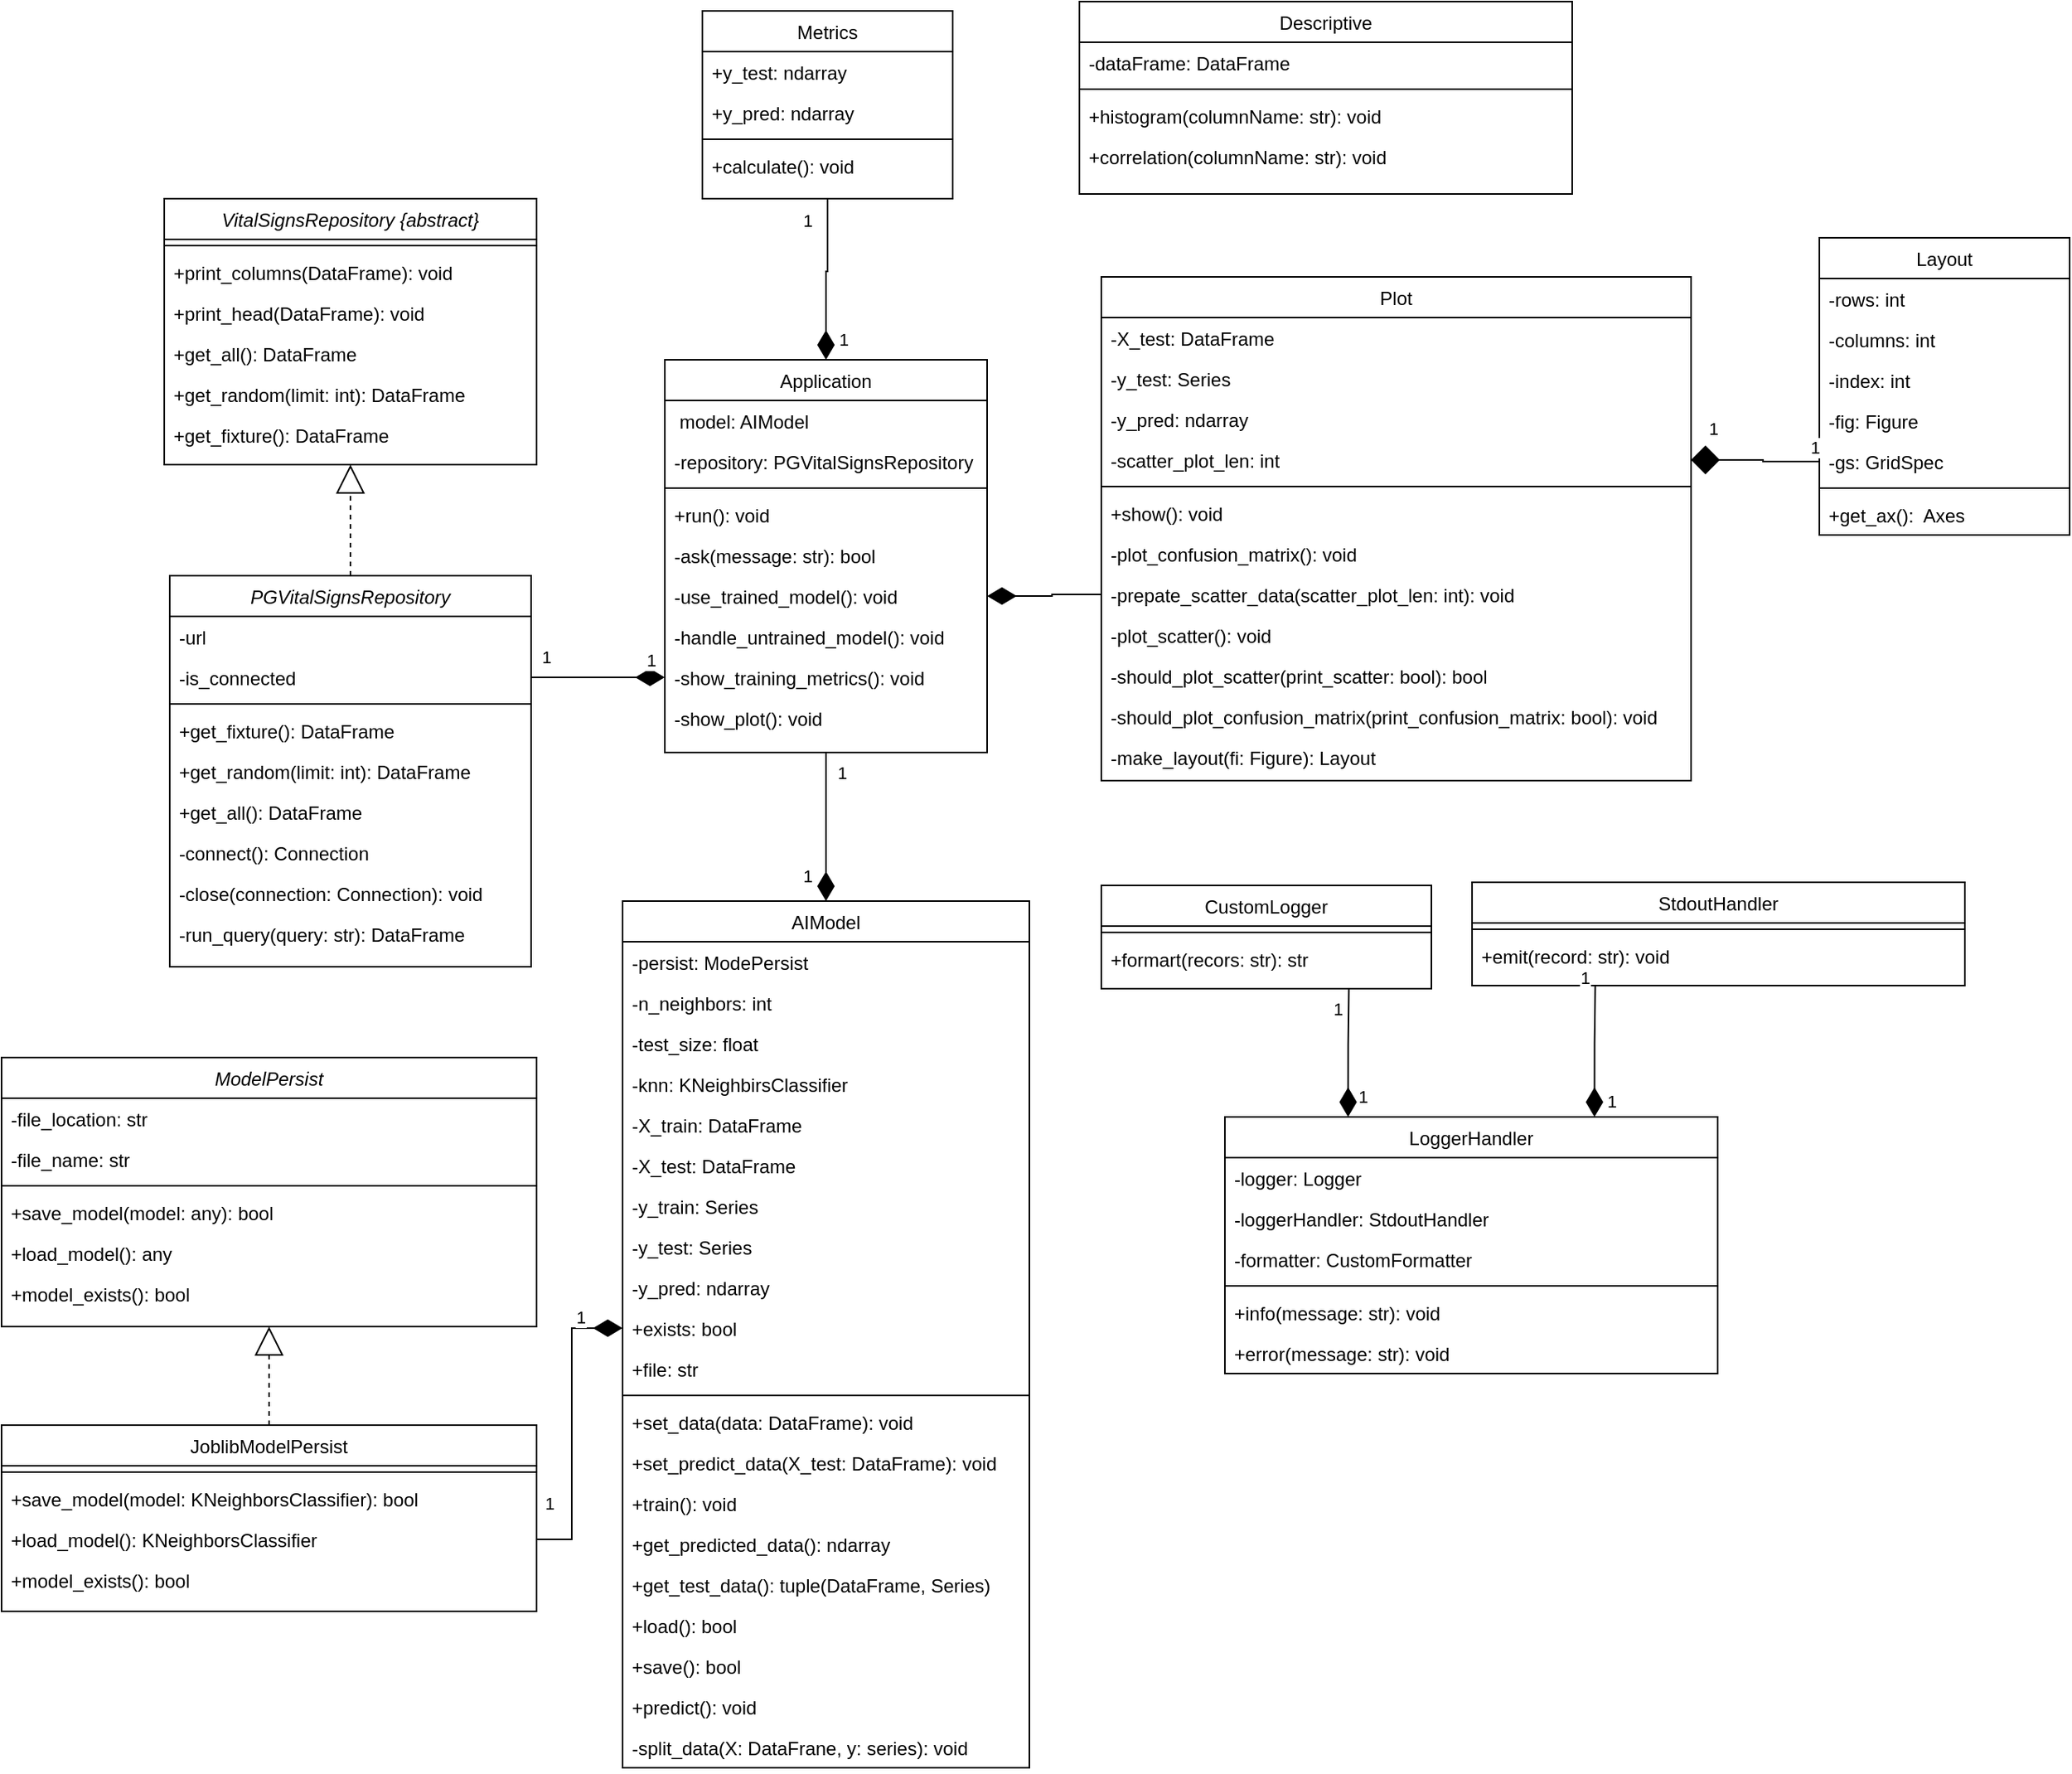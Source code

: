 <mxfile version="21.6.1" type="device">
  <diagram id="C5RBs43oDa-KdzZeNtuy" name="Page-1">
    <mxGraphModel dx="4502" dy="1189" grid="0" gridSize="10" guides="1" tooltips="1" connect="1" arrows="1" fold="1" page="0" pageScale="1" pageWidth="827" pageHeight="1169" math="0" shadow="0">
      <root>
        <mxCell id="WIyWlLk6GJQsqaUBKTNV-0" />
        <mxCell id="WIyWlLk6GJQsqaUBKTNV-1" parent="WIyWlLk6GJQsqaUBKTNV-0" />
        <mxCell id="zkfFHV4jXpPFQw0GAbJ--0" value="Descriptive" style="swimlane;fontStyle=0;align=center;verticalAlign=top;childLayout=stackLayout;horizontal=1;startSize=26;horizontalStack=0;resizeParent=1;resizeLast=0;collapsible=1;marginBottom=0;rounded=0;shadow=0;strokeWidth=1;" parent="WIyWlLk6GJQsqaUBKTNV-1" vertex="1">
          <mxGeometry x="-569" y="335" width="315" height="123" as="geometry">
            <mxRectangle x="230" y="140" width="160" height="26" as="alternateBounds" />
          </mxGeometry>
        </mxCell>
        <mxCell id="zkfFHV4jXpPFQw0GAbJ--1" value="-dataFrame: DataFrame" style="text;align=left;verticalAlign=top;spacingLeft=4;spacingRight=4;overflow=hidden;rotatable=0;points=[[0,0.5],[1,0.5]];portConstraint=eastwest;" parent="zkfFHV4jXpPFQw0GAbJ--0" vertex="1">
          <mxGeometry y="26" width="315" height="26" as="geometry" />
        </mxCell>
        <mxCell id="zkfFHV4jXpPFQw0GAbJ--4" value="" style="line;html=1;strokeWidth=1;align=left;verticalAlign=middle;spacingTop=-1;spacingLeft=3;spacingRight=3;rotatable=0;labelPosition=right;points=[];portConstraint=eastwest;" parent="zkfFHV4jXpPFQw0GAbJ--0" vertex="1">
          <mxGeometry y="52" width="315" height="8" as="geometry" />
        </mxCell>
        <mxCell id="zkfFHV4jXpPFQw0GAbJ--5" value="+histogram(columnName: str): void" style="text;align=left;verticalAlign=top;spacingLeft=4;spacingRight=4;overflow=hidden;rotatable=0;points=[[0,0.5],[1,0.5]];portConstraint=eastwest;" parent="zkfFHV4jXpPFQw0GAbJ--0" vertex="1">
          <mxGeometry y="60" width="315" height="26" as="geometry" />
        </mxCell>
        <mxCell id="kjC_jjAUiA1sfUQPgZPP-0" value="+correlation(columnName: str): void" style="text;align=left;verticalAlign=top;spacingLeft=4;spacingRight=4;overflow=hidden;rotatable=0;points=[[0,0.5],[1,0.5]];portConstraint=eastwest;" parent="zkfFHV4jXpPFQw0GAbJ--0" vertex="1">
          <mxGeometry y="86" width="315" height="26" as="geometry" />
        </mxCell>
        <mxCell id="zkfFHV4jXpPFQw0GAbJ--6" value="AIModel" style="swimlane;fontStyle=0;align=center;verticalAlign=top;childLayout=stackLayout;horizontal=1;startSize=26;horizontalStack=0;resizeParent=1;resizeLast=0;collapsible=1;marginBottom=0;rounded=0;shadow=0;strokeWidth=1;" parent="WIyWlLk6GJQsqaUBKTNV-1" vertex="1">
          <mxGeometry x="-861" y="910" width="260" height="554" as="geometry">
            <mxRectangle x="130" y="380" width="160" height="26" as="alternateBounds" />
          </mxGeometry>
        </mxCell>
        <mxCell id="332-bMX3ZeZGIIfF-pfE-11" value="-persist: ModePersist" style="text;align=left;verticalAlign=top;spacingLeft=4;spacingRight=4;overflow=hidden;rotatable=0;points=[[0,0.5],[1,0.5]];portConstraint=eastwest;rounded=0;shadow=0;html=0;" parent="zkfFHV4jXpPFQw0GAbJ--6" vertex="1">
          <mxGeometry y="26" width="260" height="26" as="geometry" />
        </mxCell>
        <mxCell id="xhtKSmDEYLFaD2BkhfNq-0" value="-n_neighbors: int" style="text;align=left;verticalAlign=top;spacingLeft=4;spacingRight=4;overflow=hidden;rotatable=0;points=[[0,0.5],[1,0.5]];portConstraint=eastwest;rounded=0;shadow=0;html=0;" vertex="1" parent="zkfFHV4jXpPFQw0GAbJ--6">
          <mxGeometry y="52" width="260" height="26" as="geometry" />
        </mxCell>
        <mxCell id="332-bMX3ZeZGIIfF-pfE-10" value="-test_size: float" style="text;align=left;verticalAlign=top;spacingLeft=4;spacingRight=4;overflow=hidden;rotatable=0;points=[[0,0.5],[1,0.5]];portConstraint=eastwest;rounded=0;shadow=0;html=0;" parent="zkfFHV4jXpPFQw0GAbJ--6" vertex="1">
          <mxGeometry y="78" width="260" height="26" as="geometry" />
        </mxCell>
        <mxCell id="zkfFHV4jXpPFQw0GAbJ--7" value="-knn: KNeighbirsClassifier" style="text;align=left;verticalAlign=top;spacingLeft=4;spacingRight=4;overflow=hidden;rotatable=0;points=[[0,0.5],[1,0.5]];portConstraint=eastwest;" parent="zkfFHV4jXpPFQw0GAbJ--6" vertex="1">
          <mxGeometry y="104" width="260" height="26" as="geometry" />
        </mxCell>
        <mxCell id="zkfFHV4jXpPFQw0GAbJ--8" value="-X_train: DataFrame" style="text;align=left;verticalAlign=top;spacingLeft=4;spacingRight=4;overflow=hidden;rotatable=0;points=[[0,0.5],[1,0.5]];portConstraint=eastwest;rounded=0;shadow=0;html=0;" parent="zkfFHV4jXpPFQw0GAbJ--6" vertex="1">
          <mxGeometry y="130" width="260" height="26" as="geometry" />
        </mxCell>
        <mxCell id="kjC_jjAUiA1sfUQPgZPP-6" value="-X_test: DataFrame" style="text;align=left;verticalAlign=top;spacingLeft=4;spacingRight=4;overflow=hidden;rotatable=0;points=[[0,0.5],[1,0.5]];portConstraint=eastwest;rounded=0;shadow=0;html=0;" parent="zkfFHV4jXpPFQw0GAbJ--6" vertex="1">
          <mxGeometry y="156" width="260" height="26" as="geometry" />
        </mxCell>
        <mxCell id="kjC_jjAUiA1sfUQPgZPP-5" value="-y_train: Series" style="text;align=left;verticalAlign=top;spacingLeft=4;spacingRight=4;overflow=hidden;rotatable=0;points=[[0,0.5],[1,0.5]];portConstraint=eastwest;rounded=0;shadow=0;html=0;" parent="zkfFHV4jXpPFQw0GAbJ--6" vertex="1">
          <mxGeometry y="182" width="260" height="26" as="geometry" />
        </mxCell>
        <mxCell id="kjC_jjAUiA1sfUQPgZPP-8" value="-y_test: Series" style="text;align=left;verticalAlign=top;spacingLeft=4;spacingRight=4;overflow=hidden;rotatable=0;points=[[0,0.5],[1,0.5]];portConstraint=eastwest;rounded=0;shadow=0;html=0;" parent="zkfFHV4jXpPFQw0GAbJ--6" vertex="1">
          <mxGeometry y="208" width="260" height="26" as="geometry" />
        </mxCell>
        <mxCell id="kjC_jjAUiA1sfUQPgZPP-4" value="-y_pred: ndarray" style="text;align=left;verticalAlign=top;spacingLeft=4;spacingRight=4;overflow=hidden;rotatable=0;points=[[0,0.5],[1,0.5]];portConstraint=eastwest;rounded=0;shadow=0;html=0;" parent="zkfFHV4jXpPFQw0GAbJ--6" vertex="1">
          <mxGeometry y="234" width="260" height="26" as="geometry" />
        </mxCell>
        <mxCell id="kjC_jjAUiA1sfUQPgZPP-7" value="+exists: bool" style="text;align=left;verticalAlign=top;spacingLeft=4;spacingRight=4;overflow=hidden;rotatable=0;points=[[0,0.5],[1,0.5]];portConstraint=eastwest;rounded=0;shadow=0;html=0;" parent="zkfFHV4jXpPFQw0GAbJ--6" vertex="1">
          <mxGeometry y="260" width="260" height="26" as="geometry" />
        </mxCell>
        <mxCell id="kjC_jjAUiA1sfUQPgZPP-3" value="+file: str" style="text;align=left;verticalAlign=top;spacingLeft=4;spacingRight=4;overflow=hidden;rotatable=0;points=[[0,0.5],[1,0.5]];portConstraint=eastwest;rounded=0;shadow=0;html=0;" parent="zkfFHV4jXpPFQw0GAbJ--6" vertex="1">
          <mxGeometry y="286" width="260" height="26" as="geometry" />
        </mxCell>
        <mxCell id="zkfFHV4jXpPFQw0GAbJ--9" value="" style="line;html=1;strokeWidth=1;align=left;verticalAlign=middle;spacingTop=-1;spacingLeft=3;spacingRight=3;rotatable=0;labelPosition=right;points=[];portConstraint=eastwest;" parent="zkfFHV4jXpPFQw0GAbJ--6" vertex="1">
          <mxGeometry y="312" width="260" height="8" as="geometry" />
        </mxCell>
        <mxCell id="kjC_jjAUiA1sfUQPgZPP-15" value="+set_data(data: DataFrame): void" style="text;align=left;verticalAlign=top;spacingLeft=4;spacingRight=4;overflow=hidden;rotatable=0;points=[[0,0.5],[1,0.5]];portConstraint=eastwest;" parent="zkfFHV4jXpPFQw0GAbJ--6" vertex="1">
          <mxGeometry y="320" width="260" height="26" as="geometry" />
        </mxCell>
        <mxCell id="xhtKSmDEYLFaD2BkhfNq-2" value="+set_predict_data(X_test: DataFrame): void" style="text;align=left;verticalAlign=top;spacingLeft=4;spacingRight=4;overflow=hidden;rotatable=0;points=[[0,0.5],[1,0.5]];portConstraint=eastwest;" vertex="1" parent="zkfFHV4jXpPFQw0GAbJ--6">
          <mxGeometry y="346" width="260" height="26" as="geometry" />
        </mxCell>
        <mxCell id="xhtKSmDEYLFaD2BkhfNq-3" value="+train(): void" style="text;align=left;verticalAlign=top;spacingLeft=4;spacingRight=4;overflow=hidden;rotatable=0;points=[[0,0.5],[1,0.5]];portConstraint=eastwest;" vertex="1" parent="zkfFHV4jXpPFQw0GAbJ--6">
          <mxGeometry y="372" width="260" height="26" as="geometry" />
        </mxCell>
        <mxCell id="xhtKSmDEYLFaD2BkhfNq-10" value="+get_predicted_data(): ndarray" style="text;align=left;verticalAlign=top;spacingLeft=4;spacingRight=4;overflow=hidden;rotatable=0;points=[[0,0.5],[1,0.5]];portConstraint=eastwest;" vertex="1" parent="zkfFHV4jXpPFQw0GAbJ--6">
          <mxGeometry y="398" width="260" height="26" as="geometry" />
        </mxCell>
        <mxCell id="xhtKSmDEYLFaD2BkhfNq-8" value="+get_test_data(): tuple(DataFrame, Series)" style="text;align=left;verticalAlign=top;spacingLeft=4;spacingRight=4;overflow=hidden;rotatable=0;points=[[0,0.5],[1,0.5]];portConstraint=eastwest;" vertex="1" parent="zkfFHV4jXpPFQw0GAbJ--6">
          <mxGeometry y="424" width="260" height="26" as="geometry" />
        </mxCell>
        <mxCell id="xhtKSmDEYLFaD2BkhfNq-9" value="+load(): bool" style="text;align=left;verticalAlign=top;spacingLeft=4;spacingRight=4;overflow=hidden;rotatable=0;points=[[0,0.5],[1,0.5]];portConstraint=eastwest;" vertex="1" parent="zkfFHV4jXpPFQw0GAbJ--6">
          <mxGeometry y="450" width="260" height="26" as="geometry" />
        </mxCell>
        <mxCell id="xhtKSmDEYLFaD2BkhfNq-7" value="+save(): bool" style="text;align=left;verticalAlign=top;spacingLeft=4;spacingRight=4;overflow=hidden;rotatable=0;points=[[0,0.5],[1,0.5]];portConstraint=eastwest;" vertex="1" parent="zkfFHV4jXpPFQw0GAbJ--6">
          <mxGeometry y="476" width="260" height="26" as="geometry" />
        </mxCell>
        <mxCell id="xhtKSmDEYLFaD2BkhfNq-6" value="+predict(): void" style="text;align=left;verticalAlign=top;spacingLeft=4;spacingRight=4;overflow=hidden;rotatable=0;points=[[0,0.5],[1,0.5]];portConstraint=eastwest;" vertex="1" parent="zkfFHV4jXpPFQw0GAbJ--6">
          <mxGeometry y="502" width="260" height="26" as="geometry" />
        </mxCell>
        <mxCell id="kjC_jjAUiA1sfUQPgZPP-14" value="-split_data(X: DataFrane, y: series): void" style="text;align=left;verticalAlign=top;spacingLeft=4;spacingRight=4;overflow=hidden;rotatable=0;points=[[0,0.5],[1,0.5]];portConstraint=eastwest;" parent="zkfFHV4jXpPFQw0GAbJ--6" vertex="1">
          <mxGeometry y="528" width="260" height="26" as="geometry" />
        </mxCell>
        <mxCell id="zkfFHV4jXpPFQw0GAbJ--13" value="Plot" style="swimlane;fontStyle=0;align=center;verticalAlign=top;childLayout=stackLayout;horizontal=1;startSize=26;horizontalStack=0;resizeParent=1;resizeLast=0;collapsible=1;marginBottom=0;rounded=0;shadow=0;strokeWidth=1;" parent="WIyWlLk6GJQsqaUBKTNV-1" vertex="1">
          <mxGeometry x="-555" y="511" width="377" height="322" as="geometry">
            <mxRectangle x="340" y="380" width="170" height="26" as="alternateBounds" />
          </mxGeometry>
        </mxCell>
        <mxCell id="kjC_jjAUiA1sfUQPgZPP-23" value="-X_test: DataFrame" style="text;align=left;verticalAlign=top;spacingLeft=4;spacingRight=4;overflow=hidden;rotatable=0;points=[[0,0.5],[1,0.5]];portConstraint=eastwest;" parent="zkfFHV4jXpPFQw0GAbJ--13" vertex="1">
          <mxGeometry y="26" width="377" height="26" as="geometry" />
        </mxCell>
        <mxCell id="kjC_jjAUiA1sfUQPgZPP-25" value="-y_test: Series" style="text;align=left;verticalAlign=top;spacingLeft=4;spacingRight=4;overflow=hidden;rotatable=0;points=[[0,0.5],[1,0.5]];portConstraint=eastwest;" parent="zkfFHV4jXpPFQw0GAbJ--13" vertex="1">
          <mxGeometry y="52" width="377" height="26" as="geometry" />
        </mxCell>
        <mxCell id="kjC_jjAUiA1sfUQPgZPP-22" value="-y_pred: ndarray" style="text;align=left;verticalAlign=top;spacingLeft=4;spacingRight=4;overflow=hidden;rotatable=0;points=[[0,0.5],[1,0.5]];portConstraint=eastwest;" parent="zkfFHV4jXpPFQw0GAbJ--13" vertex="1">
          <mxGeometry y="78" width="377" height="26" as="geometry" />
        </mxCell>
        <mxCell id="kjC_jjAUiA1sfUQPgZPP-24" value="-scatter_plot_len: int" style="text;align=left;verticalAlign=top;spacingLeft=4;spacingRight=4;overflow=hidden;rotatable=0;points=[[0,0.5],[1,0.5]];portConstraint=eastwest;" parent="zkfFHV4jXpPFQw0GAbJ--13" vertex="1">
          <mxGeometry y="104" width="377" height="26" as="geometry" />
        </mxCell>
        <mxCell id="zkfFHV4jXpPFQw0GAbJ--15" value="" style="line;html=1;strokeWidth=1;align=left;verticalAlign=middle;spacingTop=-1;spacingLeft=3;spacingRight=3;rotatable=0;labelPosition=right;points=[];portConstraint=eastwest;" parent="zkfFHV4jXpPFQw0GAbJ--13" vertex="1">
          <mxGeometry y="130" width="377" height="8" as="geometry" />
        </mxCell>
        <mxCell id="kjC_jjAUiA1sfUQPgZPP-33" value="+show(): void" style="text;align=left;verticalAlign=top;spacingLeft=4;spacingRight=4;overflow=hidden;rotatable=0;points=[[0,0.5],[1,0.5]];portConstraint=eastwest;" parent="zkfFHV4jXpPFQw0GAbJ--13" vertex="1">
          <mxGeometry y="138" width="377" height="26" as="geometry" />
        </mxCell>
        <mxCell id="kjC_jjAUiA1sfUQPgZPP-30" value="-plot_confusion_matrix(): void" style="text;align=left;verticalAlign=top;spacingLeft=4;spacingRight=4;overflow=hidden;rotatable=0;points=[[0,0.5],[1,0.5]];portConstraint=eastwest;" parent="zkfFHV4jXpPFQw0GAbJ--13" vertex="1">
          <mxGeometry y="164" width="377" height="26" as="geometry" />
        </mxCell>
        <mxCell id="kjC_jjAUiA1sfUQPgZPP-29" value="-prepate_scatter_data(scatter_plot_len: int): void" style="text;align=left;verticalAlign=top;spacingLeft=4;spacingRight=4;overflow=hidden;rotatable=0;points=[[0,0.5],[1,0.5]];portConstraint=eastwest;" parent="zkfFHV4jXpPFQw0GAbJ--13" vertex="1">
          <mxGeometry y="190" width="377" height="26" as="geometry" />
        </mxCell>
        <mxCell id="kjC_jjAUiA1sfUQPgZPP-20" value="-plot_scatter(): void" style="text;align=left;verticalAlign=top;spacingLeft=4;spacingRight=4;overflow=hidden;rotatable=0;points=[[0,0.5],[1,0.5]];portConstraint=eastwest;" parent="zkfFHV4jXpPFQw0GAbJ--13" vertex="1">
          <mxGeometry y="216" width="377" height="26" as="geometry" />
        </mxCell>
        <mxCell id="kjC_jjAUiA1sfUQPgZPP-28" value="-should_plot_scatter(print_scatter: bool): bool" style="text;align=left;verticalAlign=top;spacingLeft=4;spacingRight=4;overflow=hidden;rotatable=0;points=[[0,0.5],[1,0.5]];portConstraint=eastwest;" parent="zkfFHV4jXpPFQw0GAbJ--13" vertex="1">
          <mxGeometry y="242" width="377" height="26" as="geometry" />
        </mxCell>
        <mxCell id="kjC_jjAUiA1sfUQPgZPP-31" value="-should_plot_confusion_matrix(print_confusion_matrix: bool): void" style="text;align=left;verticalAlign=top;spacingLeft=4;spacingRight=4;overflow=hidden;rotatable=0;points=[[0,0.5],[1,0.5]];portConstraint=eastwest;" parent="zkfFHV4jXpPFQw0GAbJ--13" vertex="1">
          <mxGeometry y="268" width="377" height="26" as="geometry" />
        </mxCell>
        <mxCell id="kjC_jjAUiA1sfUQPgZPP-32" value="-make_layout(fi: Figure): Layout" style="text;align=left;verticalAlign=top;spacingLeft=4;spacingRight=4;overflow=hidden;rotatable=0;points=[[0,0.5],[1,0.5]];portConstraint=eastwest;" parent="zkfFHV4jXpPFQw0GAbJ--13" vertex="1">
          <mxGeometry y="294" width="377" height="26" as="geometry" />
        </mxCell>
        <mxCell id="zkfFHV4jXpPFQw0GAbJ--17" value="ModelPersist" style="swimlane;fontStyle=2;align=center;verticalAlign=top;childLayout=stackLayout;horizontal=1;startSize=26;horizontalStack=0;resizeParent=1;resizeLast=0;collapsible=1;marginBottom=0;rounded=0;shadow=0;strokeWidth=1;" parent="WIyWlLk6GJQsqaUBKTNV-1" vertex="1">
          <mxGeometry x="-1258" y="1010" width="342" height="172" as="geometry">
            <mxRectangle x="480" y="100" width="160" height="26" as="alternateBounds" />
          </mxGeometry>
        </mxCell>
        <mxCell id="zkfFHV4jXpPFQw0GAbJ--18" value="-file_location: str" style="text;align=left;verticalAlign=top;spacingLeft=4;spacingRight=4;overflow=hidden;rotatable=0;points=[[0,0.5],[1,0.5]];portConstraint=eastwest;" parent="zkfFHV4jXpPFQw0GAbJ--17" vertex="1">
          <mxGeometry y="26" width="342" height="26" as="geometry" />
        </mxCell>
        <mxCell id="xhtKSmDEYLFaD2BkhfNq-12" value="-file_name: str" style="text;align=left;verticalAlign=top;spacingLeft=4;spacingRight=4;overflow=hidden;rotatable=0;points=[[0,0.5],[1,0.5]];portConstraint=eastwest;" vertex="1" parent="zkfFHV4jXpPFQw0GAbJ--17">
          <mxGeometry y="52" width="342" height="26" as="geometry" />
        </mxCell>
        <mxCell id="zkfFHV4jXpPFQw0GAbJ--23" value="" style="line;html=1;strokeWidth=1;align=left;verticalAlign=middle;spacingTop=-1;spacingLeft=3;spacingRight=3;rotatable=0;labelPosition=right;points=[];portConstraint=eastwest;" parent="zkfFHV4jXpPFQw0GAbJ--17" vertex="1">
          <mxGeometry y="78" width="342" height="8" as="geometry" />
        </mxCell>
        <mxCell id="zkfFHV4jXpPFQw0GAbJ--24" value="+save_model(model: any): bool" style="text;align=left;verticalAlign=top;spacingLeft=4;spacingRight=4;overflow=hidden;rotatable=0;points=[[0,0.5],[1,0.5]];portConstraint=eastwest;" parent="zkfFHV4jXpPFQw0GAbJ--17" vertex="1">
          <mxGeometry y="86" width="342" height="26" as="geometry" />
        </mxCell>
        <mxCell id="zkfFHV4jXpPFQw0GAbJ--25" value="+load_model(): any" style="text;align=left;verticalAlign=top;spacingLeft=4;spacingRight=4;overflow=hidden;rotatable=0;points=[[0,0.5],[1,0.5]];portConstraint=eastwest;" parent="zkfFHV4jXpPFQw0GAbJ--17" vertex="1">
          <mxGeometry y="112" width="342" height="26" as="geometry" />
        </mxCell>
        <mxCell id="kjC_jjAUiA1sfUQPgZPP-1" value="+model_exists(): bool" style="text;align=left;verticalAlign=top;spacingLeft=4;spacingRight=4;overflow=hidden;rotatable=0;points=[[0,0.5],[1,0.5]];portConstraint=eastwest;" parent="zkfFHV4jXpPFQw0GAbJ--17" vertex="1">
          <mxGeometry y="138" width="342" height="26" as="geometry" />
        </mxCell>
        <mxCell id="kjC_jjAUiA1sfUQPgZPP-21" value="Layout" style="swimlane;fontStyle=0;align=center;verticalAlign=top;childLayout=stackLayout;horizontal=1;startSize=26;horizontalStack=0;resizeParent=1;resizeLast=0;collapsible=1;marginBottom=0;rounded=0;shadow=0;strokeWidth=1;" parent="WIyWlLk6GJQsqaUBKTNV-1" vertex="1">
          <mxGeometry x="-96" y="486" width="160" height="190" as="geometry">
            <mxRectangle x="340" y="380" width="170" height="26" as="alternateBounds" />
          </mxGeometry>
        </mxCell>
        <mxCell id="zkfFHV4jXpPFQw0GAbJ--14" value="-rows: int" style="text;align=left;verticalAlign=top;spacingLeft=4;spacingRight=4;overflow=hidden;rotatable=0;points=[[0,0.5],[1,0.5]];portConstraint=eastwest;" parent="kjC_jjAUiA1sfUQPgZPP-21" vertex="1">
          <mxGeometry y="26" width="160" height="26" as="geometry" />
        </mxCell>
        <mxCell id="kjC_jjAUiA1sfUQPgZPP-19" value="-columns: int" style="text;align=left;verticalAlign=top;spacingLeft=4;spacingRight=4;overflow=hidden;rotatable=0;points=[[0,0.5],[1,0.5]];portConstraint=eastwest;" parent="kjC_jjAUiA1sfUQPgZPP-21" vertex="1">
          <mxGeometry y="52" width="160" height="26" as="geometry" />
        </mxCell>
        <mxCell id="kjC_jjAUiA1sfUQPgZPP-18" value="-index: int" style="text;align=left;verticalAlign=top;spacingLeft=4;spacingRight=4;overflow=hidden;rotatable=0;points=[[0,0.5],[1,0.5]];portConstraint=eastwest;" parent="kjC_jjAUiA1sfUQPgZPP-21" vertex="1">
          <mxGeometry y="78" width="160" height="26" as="geometry" />
        </mxCell>
        <mxCell id="xhtKSmDEYLFaD2BkhfNq-11" value="-fig: Figure" style="text;align=left;verticalAlign=top;spacingLeft=4;spacingRight=4;overflow=hidden;rotatable=0;points=[[0,0.5],[1,0.5]];portConstraint=eastwest;" vertex="1" parent="kjC_jjAUiA1sfUQPgZPP-21">
          <mxGeometry y="104" width="160" height="26" as="geometry" />
        </mxCell>
        <mxCell id="kjC_jjAUiA1sfUQPgZPP-17" value="-gs: GridSpec" style="text;align=left;verticalAlign=top;spacingLeft=4;spacingRight=4;overflow=hidden;rotatable=0;points=[[0,0.5],[1,0.5]];portConstraint=eastwest;" parent="kjC_jjAUiA1sfUQPgZPP-21" vertex="1">
          <mxGeometry y="130" width="160" height="26" as="geometry" />
        </mxCell>
        <mxCell id="kjC_jjAUiA1sfUQPgZPP-26" value="" style="line;html=1;strokeWidth=1;align=left;verticalAlign=middle;spacingTop=-1;spacingLeft=3;spacingRight=3;rotatable=0;labelPosition=right;points=[];portConstraint=eastwest;" parent="kjC_jjAUiA1sfUQPgZPP-21" vertex="1">
          <mxGeometry y="156" width="160" height="8" as="geometry" />
        </mxCell>
        <mxCell id="kjC_jjAUiA1sfUQPgZPP-27" value="+get_ax():  Axes" style="text;align=left;verticalAlign=top;spacingLeft=4;spacingRight=4;overflow=hidden;rotatable=0;points=[[0,0.5],[1,0.5]];portConstraint=eastwest;" parent="kjC_jjAUiA1sfUQPgZPP-21" vertex="1">
          <mxGeometry y="164" width="160" height="26" as="geometry" />
        </mxCell>
        <mxCell id="332-bMX3ZeZGIIfF-pfE-23" style="edgeStyle=orthogonalEdgeStyle;rounded=0;orthogonalLoop=1;jettySize=auto;html=1;entryX=0.5;entryY=1;entryDx=0;entryDy=0;dashed=1;endArrow=block;endFill=0;strokeWidth=1;endSize=16;" parent="WIyWlLk6GJQsqaUBKTNV-1" source="kjC_jjAUiA1sfUQPgZPP-37" target="332-bMX3ZeZGIIfF-pfE-12" edge="1">
          <mxGeometry relative="1" as="geometry" />
        </mxCell>
        <mxCell id="kjC_jjAUiA1sfUQPgZPP-37" value="PGVitalSignsRepository" style="swimlane;fontStyle=2;align=center;verticalAlign=top;childLayout=stackLayout;horizontal=1;startSize=26;horizontalStack=0;resizeParent=1;resizeLast=0;collapsible=1;marginBottom=0;rounded=0;shadow=0;strokeWidth=1;" parent="WIyWlLk6GJQsqaUBKTNV-1" vertex="1">
          <mxGeometry x="-1150.5" y="702" width="231" height="250" as="geometry">
            <mxRectangle x="-340.5" y="418" width="170" height="26" as="alternateBounds" />
          </mxGeometry>
        </mxCell>
        <mxCell id="kjC_jjAUiA1sfUQPgZPP-38" value="-url" style="text;align=left;verticalAlign=top;spacingLeft=4;spacingRight=4;overflow=hidden;rotatable=0;points=[[0,0.5],[1,0.5]];portConstraint=eastwest;" parent="kjC_jjAUiA1sfUQPgZPP-37" vertex="1">
          <mxGeometry y="26" width="231" height="26" as="geometry" />
        </mxCell>
        <mxCell id="kjC_jjAUiA1sfUQPgZPP-39" value="-is_connected" style="text;align=left;verticalAlign=top;spacingLeft=4;spacingRight=4;overflow=hidden;rotatable=0;points=[[0,0.5],[1,0.5]];portConstraint=eastwest;" parent="kjC_jjAUiA1sfUQPgZPP-37" vertex="1">
          <mxGeometry y="52" width="231" height="26" as="geometry" />
        </mxCell>
        <mxCell id="kjC_jjAUiA1sfUQPgZPP-42" value="" style="line;html=1;strokeWidth=1;align=left;verticalAlign=middle;spacingTop=-1;spacingLeft=3;spacingRight=3;rotatable=0;labelPosition=right;points=[];portConstraint=eastwest;" parent="kjC_jjAUiA1sfUQPgZPP-37" vertex="1">
          <mxGeometry y="78" width="231" height="8" as="geometry" />
        </mxCell>
        <mxCell id="kjC_jjAUiA1sfUQPgZPP-48" value="+get_fixture(): DataFrame" style="text;align=left;verticalAlign=top;spacingLeft=4;spacingRight=4;overflow=hidden;rotatable=0;points=[[0,0.5],[1,0.5]];portConstraint=eastwest;" parent="kjC_jjAUiA1sfUQPgZPP-37" vertex="1">
          <mxGeometry y="86" width="231" height="26" as="geometry" />
        </mxCell>
        <mxCell id="kjC_jjAUiA1sfUQPgZPP-47" value="+get_random(limit: int): DataFrame" style="text;align=left;verticalAlign=top;spacingLeft=4;spacingRight=4;overflow=hidden;rotatable=0;points=[[0,0.5],[1,0.5]];portConstraint=eastwest;" parent="kjC_jjAUiA1sfUQPgZPP-37" vertex="1">
          <mxGeometry y="112" width="231" height="26" as="geometry" />
        </mxCell>
        <mxCell id="kjC_jjAUiA1sfUQPgZPP-46" value="+get_all(): DataFrame" style="text;align=left;verticalAlign=top;spacingLeft=4;spacingRight=4;overflow=hidden;rotatable=0;points=[[0,0.5],[1,0.5]];portConstraint=eastwest;" parent="kjC_jjAUiA1sfUQPgZPP-37" vertex="1">
          <mxGeometry y="138" width="231" height="26" as="geometry" />
        </mxCell>
        <mxCell id="kjC_jjAUiA1sfUQPgZPP-43" value="-connect(): Connection" style="text;align=left;verticalAlign=top;spacingLeft=4;spacingRight=4;overflow=hidden;rotatable=0;points=[[0,0.5],[1,0.5]];portConstraint=eastwest;" parent="kjC_jjAUiA1sfUQPgZPP-37" vertex="1">
          <mxGeometry y="164" width="231" height="26" as="geometry" />
        </mxCell>
        <mxCell id="kjC_jjAUiA1sfUQPgZPP-44" value="-close(connection: Connection): void" style="text;align=left;verticalAlign=top;spacingLeft=4;spacingRight=4;overflow=hidden;rotatable=0;points=[[0,0.5],[1,0.5]];portConstraint=eastwest;" parent="kjC_jjAUiA1sfUQPgZPP-37" vertex="1">
          <mxGeometry y="190" width="231" height="26" as="geometry" />
        </mxCell>
        <mxCell id="kjC_jjAUiA1sfUQPgZPP-45" value="-run_query(query: str): DataFrame" style="text;align=left;verticalAlign=top;spacingLeft=4;spacingRight=4;overflow=hidden;rotatable=0;points=[[0,0.5],[1,0.5]];portConstraint=eastwest;" parent="kjC_jjAUiA1sfUQPgZPP-37" vertex="1">
          <mxGeometry y="216" width="231" height="26" as="geometry" />
        </mxCell>
        <mxCell id="kjC_jjAUiA1sfUQPgZPP-69" style="edgeStyle=orthogonalEdgeStyle;rounded=0;orthogonalLoop=1;jettySize=auto;html=1;entryX=0;entryY=0.5;entryDx=0;entryDy=0;endArrow=none;endFill=0;startArrow=diamond;startFill=1;startSize=16;" parent="WIyWlLk6GJQsqaUBKTNV-1" source="kjC_jjAUiA1sfUQPgZPP-24" target="kjC_jjAUiA1sfUQPgZPP-17" edge="1">
          <mxGeometry relative="1" as="geometry" />
        </mxCell>
        <mxCell id="kjC_jjAUiA1sfUQPgZPP-71" value="1" style="edgeLabel;html=1;align=center;verticalAlign=middle;resizable=0;points=[];" parent="kjC_jjAUiA1sfUQPgZPP-69" vertex="1" connectable="0">
          <mxGeometry x="-0.859" y="-1" relative="1" as="geometry">
            <mxPoint x="8" y="-21" as="offset" />
          </mxGeometry>
        </mxCell>
        <mxCell id="kjC_jjAUiA1sfUQPgZPP-72" value="1" style="edgeLabel;html=1;align=center;verticalAlign=middle;resizable=0;points=[];" parent="kjC_jjAUiA1sfUQPgZPP-69" vertex="1" connectable="0">
          <mxGeometry x="0.727" y="-1" relative="1" as="geometry">
            <mxPoint x="8" y="-10" as="offset" />
          </mxGeometry>
        </mxCell>
        <mxCell id="kjC_jjAUiA1sfUQPgZPP-73" value="Metrics" style="swimlane;fontStyle=0;align=center;verticalAlign=top;childLayout=stackLayout;horizontal=1;startSize=26;horizontalStack=0;resizeParent=1;resizeLast=0;collapsible=1;marginBottom=0;rounded=0;shadow=0;strokeWidth=1;" parent="WIyWlLk6GJQsqaUBKTNV-1" vertex="1">
          <mxGeometry x="-810" y="341" width="160" height="120" as="geometry">
            <mxRectangle x="480" y="100" width="160" height="26" as="alternateBounds" />
          </mxGeometry>
        </mxCell>
        <mxCell id="kjC_jjAUiA1sfUQPgZPP-80" value="+y_test: ndarray&#xa;" style="text;align=left;verticalAlign=top;spacingLeft=4;spacingRight=4;overflow=hidden;rotatable=0;points=[[0,0.5],[1,0.5]];portConstraint=eastwest;" parent="kjC_jjAUiA1sfUQPgZPP-73" vertex="1">
          <mxGeometry y="26" width="160" height="26" as="geometry" />
        </mxCell>
        <mxCell id="kjC_jjAUiA1sfUQPgZPP-74" value="+y_pred: ndarray&#xa;" style="text;align=left;verticalAlign=top;spacingLeft=4;spacingRight=4;overflow=hidden;rotatable=0;points=[[0,0.5],[1,0.5]];portConstraint=eastwest;" parent="kjC_jjAUiA1sfUQPgZPP-73" vertex="1">
          <mxGeometry y="52" width="160" height="26" as="geometry" />
        </mxCell>
        <mxCell id="kjC_jjAUiA1sfUQPgZPP-75" value="" style="line;html=1;strokeWidth=1;align=left;verticalAlign=middle;spacingTop=-1;spacingLeft=3;spacingRight=3;rotatable=0;labelPosition=right;points=[];portConstraint=eastwest;" parent="kjC_jjAUiA1sfUQPgZPP-73" vertex="1">
          <mxGeometry y="78" width="160" height="8" as="geometry" />
        </mxCell>
        <mxCell id="kjC_jjAUiA1sfUQPgZPP-76" value="+calculate(): void" style="text;align=left;verticalAlign=top;spacingLeft=4;spacingRight=4;overflow=hidden;rotatable=0;points=[[0,0.5],[1,0.5]];portConstraint=eastwest;" parent="kjC_jjAUiA1sfUQPgZPP-73" vertex="1">
          <mxGeometry y="86" width="160" height="26" as="geometry" />
        </mxCell>
        <mxCell id="xhtKSmDEYLFaD2BkhfNq-51" value="1" style="edgeStyle=orthogonalEdgeStyle;rounded=0;orthogonalLoop=1;jettySize=auto;html=1;entryX=0.5;entryY=0;entryDx=0;entryDy=0;endArrow=diamondThin;endFill=1;startSize=8;endSize=16;" edge="1" parent="WIyWlLk6GJQsqaUBKTNV-1" source="332-bMX3ZeZGIIfF-pfE-0" target="zkfFHV4jXpPFQw0GAbJ--6">
          <mxGeometry x="0.663" y="-12" relative="1" as="geometry">
            <Array as="points">
              <mxPoint x="-731" y="835" />
              <mxPoint x="-731" y="835" />
            </Array>
            <mxPoint as="offset" />
          </mxGeometry>
        </mxCell>
        <mxCell id="xhtKSmDEYLFaD2BkhfNq-62" value="1" style="edgeLabel;html=1;align=center;verticalAlign=middle;resizable=0;points=[];" vertex="1" connectable="0" parent="xhtKSmDEYLFaD2BkhfNq-51">
          <mxGeometry x="-0.023" y="-1" relative="1" as="geometry">
            <mxPoint x="11" y="-34" as="offset" />
          </mxGeometry>
        </mxCell>
        <mxCell id="xhtKSmDEYLFaD2BkhfNq-65" style="edgeStyle=orthogonalEdgeStyle;rounded=0;orthogonalLoop=1;jettySize=auto;html=1;entryX=0.5;entryY=1;entryDx=0;entryDy=0;endArrow=none;endFill=0;endSize=16;startArrow=diamondThin;startFill=1;startSize=16;" edge="1" parent="WIyWlLk6GJQsqaUBKTNV-1" source="332-bMX3ZeZGIIfF-pfE-0" target="kjC_jjAUiA1sfUQPgZPP-73">
          <mxGeometry relative="1" as="geometry" />
        </mxCell>
        <mxCell id="xhtKSmDEYLFaD2BkhfNq-66" value="1" style="edgeLabel;html=1;align=center;verticalAlign=middle;resizable=0;points=[];" vertex="1" connectable="0" parent="xhtKSmDEYLFaD2BkhfNq-65">
          <mxGeometry x="-0.262" y="-2" relative="1" as="geometry">
            <mxPoint x="9" y="25" as="offset" />
          </mxGeometry>
        </mxCell>
        <mxCell id="xhtKSmDEYLFaD2BkhfNq-67" value="1" style="edgeLabel;html=1;align=center;verticalAlign=middle;resizable=0;points=[];" vertex="1" connectable="0" parent="xhtKSmDEYLFaD2BkhfNq-65">
          <mxGeometry x="0.527" y="2" relative="1" as="geometry">
            <mxPoint x="-11" y="-11" as="offset" />
          </mxGeometry>
        </mxCell>
        <mxCell id="332-bMX3ZeZGIIfF-pfE-0" value="Application" style="swimlane;fontStyle=0;align=center;verticalAlign=top;childLayout=stackLayout;horizontal=1;startSize=26;horizontalStack=0;resizeParent=1;resizeLast=0;collapsible=1;marginBottom=0;rounded=0;shadow=0;strokeWidth=1;" parent="WIyWlLk6GJQsqaUBKTNV-1" vertex="1">
          <mxGeometry x="-834" y="564" width="206" height="251" as="geometry">
            <mxRectangle x="480" y="100" width="160" height="26" as="alternateBounds" />
          </mxGeometry>
        </mxCell>
        <mxCell id="332-bMX3ZeZGIIfF-pfE-1" value=" model: AIModel" style="text;align=left;verticalAlign=top;spacingLeft=4;spacingRight=4;overflow=hidden;rotatable=0;points=[[0,0.5],[1,0.5]];portConstraint=eastwest;" parent="332-bMX3ZeZGIIfF-pfE-0" vertex="1">
          <mxGeometry y="26" width="206" height="26" as="geometry" />
        </mxCell>
        <mxCell id="332-bMX3ZeZGIIfF-pfE-2" value="-repository: PGVitalSignsRepository" style="text;align=left;verticalAlign=top;spacingLeft=4;spacingRight=4;overflow=hidden;rotatable=0;points=[[0,0.5],[1,0.5]];portConstraint=eastwest;" parent="332-bMX3ZeZGIIfF-pfE-0" vertex="1">
          <mxGeometry y="52" width="206" height="26" as="geometry" />
        </mxCell>
        <mxCell id="332-bMX3ZeZGIIfF-pfE-3" value="" style="line;html=1;strokeWidth=1;align=left;verticalAlign=middle;spacingTop=-1;spacingLeft=3;spacingRight=3;rotatable=0;labelPosition=right;points=[];portConstraint=eastwest;" parent="332-bMX3ZeZGIIfF-pfE-0" vertex="1">
          <mxGeometry y="78" width="206" height="8" as="geometry" />
        </mxCell>
        <mxCell id="332-bMX3ZeZGIIfF-pfE-5" value="+run(): void&#xa;" style="text;align=left;verticalAlign=top;spacingLeft=4;spacingRight=4;overflow=hidden;rotatable=0;points=[[0,0.5],[1,0.5]];portConstraint=eastwest;" parent="332-bMX3ZeZGIIfF-pfE-0" vertex="1">
          <mxGeometry y="86" width="206" height="26" as="geometry" />
        </mxCell>
        <mxCell id="332-bMX3ZeZGIIfF-pfE-4" value="-ask(message: str): bool" style="text;align=left;verticalAlign=top;spacingLeft=4;spacingRight=4;overflow=hidden;rotatable=0;points=[[0,0.5],[1,0.5]];portConstraint=eastwest;" parent="332-bMX3ZeZGIIfF-pfE-0" vertex="1">
          <mxGeometry y="112" width="206" height="26" as="geometry" />
        </mxCell>
        <mxCell id="332-bMX3ZeZGIIfF-pfE-6" value="-use_trained_model(): void" style="text;align=left;verticalAlign=top;spacingLeft=4;spacingRight=4;overflow=hidden;rotatable=0;points=[[0,0.5],[1,0.5]];portConstraint=eastwest;" parent="332-bMX3ZeZGIIfF-pfE-0" vertex="1">
          <mxGeometry y="138" width="206" height="26" as="geometry" />
        </mxCell>
        <mxCell id="332-bMX3ZeZGIIfF-pfE-7" value="-handle_untrained_model(): void" style="text;align=left;verticalAlign=top;spacingLeft=4;spacingRight=4;overflow=hidden;rotatable=0;points=[[0,0.5],[1,0.5]];portConstraint=eastwest;" parent="332-bMX3ZeZGIIfF-pfE-0" vertex="1">
          <mxGeometry y="164" width="206" height="26" as="geometry" />
        </mxCell>
        <mxCell id="332-bMX3ZeZGIIfF-pfE-8" value="-show_training_metrics(): void" style="text;align=left;verticalAlign=top;spacingLeft=4;spacingRight=4;overflow=hidden;rotatable=0;points=[[0,0.5],[1,0.5]];portConstraint=eastwest;" parent="332-bMX3ZeZGIIfF-pfE-0" vertex="1">
          <mxGeometry y="190" width="206" height="26" as="geometry" />
        </mxCell>
        <mxCell id="332-bMX3ZeZGIIfF-pfE-9" value="-show_plot(): void" style="text;align=left;verticalAlign=top;spacingLeft=4;spacingRight=4;overflow=hidden;rotatable=0;points=[[0,0.5],[1,0.5]];portConstraint=eastwest;" parent="332-bMX3ZeZGIIfF-pfE-0" vertex="1">
          <mxGeometry y="216" width="206" height="26" as="geometry" />
        </mxCell>
        <mxCell id="332-bMX3ZeZGIIfF-pfE-12" value="VitalSignsRepository {abstract}" style="swimlane;fontStyle=2;align=center;verticalAlign=top;childLayout=stackLayout;horizontal=1;startSize=26;horizontalStack=0;resizeParent=1;resizeLast=0;collapsible=1;marginBottom=0;rounded=0;shadow=0;strokeWidth=1;" parent="WIyWlLk6GJQsqaUBKTNV-1" vertex="1">
          <mxGeometry x="-1154" y="461" width="238" height="170" as="geometry">
            <mxRectangle x="340" y="380" width="170" height="26" as="alternateBounds" />
          </mxGeometry>
        </mxCell>
        <mxCell id="332-bMX3ZeZGIIfF-pfE-15" value="" style="line;html=1;strokeWidth=1;align=left;verticalAlign=middle;spacingTop=-1;spacingLeft=3;spacingRight=3;rotatable=0;labelPosition=right;points=[];portConstraint=eastwest;" parent="332-bMX3ZeZGIIfF-pfE-12" vertex="1">
          <mxGeometry y="26" width="238" height="8" as="geometry" />
        </mxCell>
        <mxCell id="332-bMX3ZeZGIIfF-pfE-16" value="+print_columns(DataFrame): void" style="text;align=left;verticalAlign=top;spacingLeft=4;spacingRight=4;overflow=hidden;rotatable=0;points=[[0,0.5],[1,0.5]];portConstraint=eastwest;" parent="332-bMX3ZeZGIIfF-pfE-12" vertex="1">
          <mxGeometry y="34" width="238" height="26" as="geometry" />
        </mxCell>
        <mxCell id="332-bMX3ZeZGIIfF-pfE-22" value="+print_head(DataFrame): void" style="text;align=left;verticalAlign=top;spacingLeft=4;spacingRight=4;overflow=hidden;rotatable=0;points=[[0,0.5],[1,0.5]];portConstraint=eastwest;" parent="332-bMX3ZeZGIIfF-pfE-12" vertex="1">
          <mxGeometry y="60" width="238" height="26" as="geometry" />
        </mxCell>
        <mxCell id="332-bMX3ZeZGIIfF-pfE-17" value="+get_all(): DataFrame" style="text;align=left;verticalAlign=top;spacingLeft=4;spacingRight=4;overflow=hidden;rotatable=0;points=[[0,0.5],[1,0.5]];portConstraint=eastwest;" parent="332-bMX3ZeZGIIfF-pfE-12" vertex="1">
          <mxGeometry y="86" width="238" height="26" as="geometry" />
        </mxCell>
        <mxCell id="332-bMX3ZeZGIIfF-pfE-18" value="+get_random(limit: int): DataFrame" style="text;align=left;verticalAlign=top;spacingLeft=4;spacingRight=4;overflow=hidden;rotatable=0;points=[[0,0.5],[1,0.5]];portConstraint=eastwest;" parent="332-bMX3ZeZGIIfF-pfE-12" vertex="1">
          <mxGeometry y="112" width="238" height="26" as="geometry" />
        </mxCell>
        <mxCell id="332-bMX3ZeZGIIfF-pfE-19" value="+get_fixture(): DataFrame" style="text;align=left;verticalAlign=top;spacingLeft=4;spacingRight=4;overflow=hidden;rotatable=0;points=[[0,0.5],[1,0.5]];portConstraint=eastwest;" parent="332-bMX3ZeZGIIfF-pfE-12" vertex="1">
          <mxGeometry y="138" width="238" height="26" as="geometry" />
        </mxCell>
        <mxCell id="xhtKSmDEYLFaD2BkhfNq-13" value="JoblibModelPersist" style="swimlane;fontStyle=0;align=center;verticalAlign=top;childLayout=stackLayout;horizontal=1;startSize=26;horizontalStack=0;resizeParent=1;resizeLast=0;collapsible=1;marginBottom=0;rounded=0;shadow=0;strokeWidth=1;" vertex="1" parent="WIyWlLk6GJQsqaUBKTNV-1">
          <mxGeometry x="-1258" y="1245" width="342" height="119" as="geometry">
            <mxRectangle x="480" y="100" width="160" height="26" as="alternateBounds" />
          </mxGeometry>
        </mxCell>
        <mxCell id="xhtKSmDEYLFaD2BkhfNq-16" value="" style="line;html=1;strokeWidth=1;align=left;verticalAlign=middle;spacingTop=-1;spacingLeft=3;spacingRight=3;rotatable=0;labelPosition=right;points=[];portConstraint=eastwest;" vertex="1" parent="xhtKSmDEYLFaD2BkhfNq-13">
          <mxGeometry y="26" width="342" height="8" as="geometry" />
        </mxCell>
        <mxCell id="xhtKSmDEYLFaD2BkhfNq-17" value="+save_model(model: KNeighborsClassifier): bool" style="text;align=left;verticalAlign=top;spacingLeft=4;spacingRight=4;overflow=hidden;rotatable=0;points=[[0,0.5],[1,0.5]];portConstraint=eastwest;" vertex="1" parent="xhtKSmDEYLFaD2BkhfNq-13">
          <mxGeometry y="34" width="342" height="26" as="geometry" />
        </mxCell>
        <mxCell id="xhtKSmDEYLFaD2BkhfNq-18" value="+load_model(): KNeighborsClassifier" style="text;align=left;verticalAlign=top;spacingLeft=4;spacingRight=4;overflow=hidden;rotatable=0;points=[[0,0.5],[1,0.5]];portConstraint=eastwest;" vertex="1" parent="xhtKSmDEYLFaD2BkhfNq-13">
          <mxGeometry y="60" width="342" height="26" as="geometry" />
        </mxCell>
        <mxCell id="xhtKSmDEYLFaD2BkhfNq-19" value="+model_exists(): bool" style="text;align=left;verticalAlign=top;spacingLeft=4;spacingRight=4;overflow=hidden;rotatable=0;points=[[0,0.5],[1,0.5]];portConstraint=eastwest;" vertex="1" parent="xhtKSmDEYLFaD2BkhfNq-13">
          <mxGeometry y="86" width="342" height="26" as="geometry" />
        </mxCell>
        <mxCell id="xhtKSmDEYLFaD2BkhfNq-20" style="edgeStyle=orthogonalEdgeStyle;rounded=0;orthogonalLoop=1;jettySize=auto;html=1;entryX=0.5;entryY=1;entryDx=0;entryDy=0;dashed=1;endArrow=block;endFill=0;strokeWidth=1;endSize=16;exitX=0.5;exitY=0;exitDx=0;exitDy=0;" edge="1" parent="WIyWlLk6GJQsqaUBKTNV-1" source="xhtKSmDEYLFaD2BkhfNq-13" target="zkfFHV4jXpPFQw0GAbJ--17">
          <mxGeometry relative="1" as="geometry">
            <mxPoint x="-383" y="397" as="sourcePoint" />
            <mxPoint x="-383" y="300" as="targetPoint" />
          </mxGeometry>
        </mxCell>
        <mxCell id="xhtKSmDEYLFaD2BkhfNq-21" value="CustomLogger" style="swimlane;fontStyle=0;align=center;verticalAlign=top;childLayout=stackLayout;horizontal=1;startSize=26;horizontalStack=0;resizeParent=1;resizeLast=0;collapsible=1;marginBottom=0;rounded=0;shadow=0;strokeWidth=1;" vertex="1" parent="WIyWlLk6GJQsqaUBKTNV-1">
          <mxGeometry x="-555" y="900" width="211" height="66" as="geometry">
            <mxRectangle x="230" y="140" width="160" height="26" as="alternateBounds" />
          </mxGeometry>
        </mxCell>
        <mxCell id="xhtKSmDEYLFaD2BkhfNq-23" value="" style="line;html=1;strokeWidth=1;align=left;verticalAlign=middle;spacingTop=-1;spacingLeft=3;spacingRight=3;rotatable=0;labelPosition=right;points=[];portConstraint=eastwest;" vertex="1" parent="xhtKSmDEYLFaD2BkhfNq-21">
          <mxGeometry y="26" width="211" height="8" as="geometry" />
        </mxCell>
        <mxCell id="xhtKSmDEYLFaD2BkhfNq-24" value="+formart(recors: str): str" style="text;align=left;verticalAlign=top;spacingLeft=4;spacingRight=4;overflow=hidden;rotatable=0;points=[[0,0.5],[1,0.5]];portConstraint=eastwest;" vertex="1" parent="xhtKSmDEYLFaD2BkhfNq-21">
          <mxGeometry y="34" width="211" height="26" as="geometry" />
        </mxCell>
        <mxCell id="xhtKSmDEYLFaD2BkhfNq-26" value="StdoutHandler" style="swimlane;fontStyle=0;align=center;verticalAlign=top;childLayout=stackLayout;horizontal=1;startSize=26;horizontalStack=0;resizeParent=1;resizeLast=0;collapsible=1;marginBottom=0;rounded=0;shadow=0;strokeWidth=1;" vertex="1" parent="WIyWlLk6GJQsqaUBKTNV-1">
          <mxGeometry x="-318" y="898" width="315" height="66" as="geometry">
            <mxRectangle x="230" y="140" width="160" height="26" as="alternateBounds" />
          </mxGeometry>
        </mxCell>
        <mxCell id="xhtKSmDEYLFaD2BkhfNq-27" value="" style="line;html=1;strokeWidth=1;align=left;verticalAlign=middle;spacingTop=-1;spacingLeft=3;spacingRight=3;rotatable=0;labelPosition=right;points=[];portConstraint=eastwest;" vertex="1" parent="xhtKSmDEYLFaD2BkhfNq-26">
          <mxGeometry y="26" width="315" height="8" as="geometry" />
        </mxCell>
        <mxCell id="xhtKSmDEYLFaD2BkhfNq-28" value="+emit(record: str): void" style="text;align=left;verticalAlign=top;spacingLeft=4;spacingRight=4;overflow=hidden;rotatable=0;points=[[0,0.5],[1,0.5]];portConstraint=eastwest;" vertex="1" parent="xhtKSmDEYLFaD2BkhfNq-26">
          <mxGeometry y="34" width="315" height="26" as="geometry" />
        </mxCell>
        <mxCell id="xhtKSmDEYLFaD2BkhfNq-41" style="edgeStyle=orthogonalEdgeStyle;rounded=0;orthogonalLoop=1;jettySize=auto;html=1;exitX=0.25;exitY=0;exitDx=0;exitDy=0;entryX=0.75;entryY=1;entryDx=0;entryDy=0;startArrow=diamondThin;startFill=1;endArrow=none;endFill=0;endSize=10;startSize=16;" edge="1" parent="WIyWlLk6GJQsqaUBKTNV-1" source="xhtKSmDEYLFaD2BkhfNq-29" target="xhtKSmDEYLFaD2BkhfNq-21">
          <mxGeometry relative="1" as="geometry" />
        </mxCell>
        <mxCell id="xhtKSmDEYLFaD2BkhfNq-46" value="1" style="edgeLabel;html=1;align=center;verticalAlign=middle;resizable=0;points=[];" vertex="1" connectable="0" parent="xhtKSmDEYLFaD2BkhfNq-41">
          <mxGeometry x="0.694" y="-3" relative="1" as="geometry">
            <mxPoint x="-11" as="offset" />
          </mxGeometry>
        </mxCell>
        <mxCell id="xhtKSmDEYLFaD2BkhfNq-47" value="1" style="edgeLabel;html=1;align=center;verticalAlign=middle;resizable=0;points=[];" vertex="1" connectable="0" parent="xhtKSmDEYLFaD2BkhfNq-41">
          <mxGeometry x="-0.159" y="3" relative="1" as="geometry">
            <mxPoint x="12" y="21" as="offset" />
          </mxGeometry>
        </mxCell>
        <mxCell id="xhtKSmDEYLFaD2BkhfNq-42" style="edgeStyle=orthogonalEdgeStyle;rounded=0;orthogonalLoop=1;jettySize=auto;html=1;exitX=0.75;exitY=0;exitDx=0;exitDy=0;entryX=0.25;entryY=1;entryDx=0;entryDy=0;startArrow=diamondThin;startFill=1;endArrow=none;endFill=0;startSize=16;" edge="1" parent="WIyWlLk6GJQsqaUBKTNV-1" source="xhtKSmDEYLFaD2BkhfNq-29" target="xhtKSmDEYLFaD2BkhfNq-26">
          <mxGeometry relative="1" as="geometry">
            <mxPoint x="-186.588" y="950.353" as="targetPoint" />
          </mxGeometry>
        </mxCell>
        <mxCell id="xhtKSmDEYLFaD2BkhfNq-44" value="1" style="edgeLabel;html=1;align=center;verticalAlign=middle;resizable=0;points=[];" vertex="1" connectable="0" parent="xhtKSmDEYLFaD2BkhfNq-42">
          <mxGeometry x="0.65" y="1" relative="1" as="geometry">
            <mxPoint x="-6" y="-20" as="offset" />
          </mxGeometry>
        </mxCell>
        <mxCell id="xhtKSmDEYLFaD2BkhfNq-45" value="1" style="edgeLabel;html=1;align=center;verticalAlign=middle;resizable=0;points=[];" vertex="1" connectable="0" parent="xhtKSmDEYLFaD2BkhfNq-42">
          <mxGeometry x="-0.706" y="-2" relative="1" as="geometry">
            <mxPoint x="8" y="2" as="offset" />
          </mxGeometry>
        </mxCell>
        <mxCell id="xhtKSmDEYLFaD2BkhfNq-29" value="LoggerHandler" style="swimlane;fontStyle=0;align=center;verticalAlign=top;childLayout=stackLayout;horizontal=1;startSize=26;horizontalStack=0;resizeParent=1;resizeLast=0;collapsible=1;marginBottom=0;rounded=0;shadow=0;strokeWidth=1;" vertex="1" parent="WIyWlLk6GJQsqaUBKTNV-1">
          <mxGeometry x="-476" y="1048" width="315" height="164" as="geometry">
            <mxRectangle x="230" y="140" width="160" height="26" as="alternateBounds" />
          </mxGeometry>
        </mxCell>
        <mxCell id="xhtKSmDEYLFaD2BkhfNq-34" value="-logger: Logger" style="text;align=left;verticalAlign=top;spacingLeft=4;spacingRight=4;overflow=hidden;rotatable=0;points=[[0,0.5],[1,0.5]];portConstraint=eastwest;" vertex="1" parent="xhtKSmDEYLFaD2BkhfNq-29">
          <mxGeometry y="26" width="315" height="26" as="geometry" />
        </mxCell>
        <mxCell id="xhtKSmDEYLFaD2BkhfNq-31" value="-loggerHandler: StdoutHandler" style="text;align=left;verticalAlign=top;spacingLeft=4;spacingRight=4;overflow=hidden;rotatable=0;points=[[0,0.5],[1,0.5]];portConstraint=eastwest;" vertex="1" parent="xhtKSmDEYLFaD2BkhfNq-29">
          <mxGeometry y="52" width="315" height="26" as="geometry" />
        </mxCell>
        <mxCell id="xhtKSmDEYLFaD2BkhfNq-36" value="-formatter: CustomFormatter" style="text;align=left;verticalAlign=top;spacingLeft=4;spacingRight=4;overflow=hidden;rotatable=0;points=[[0,0.5],[1,0.5]];portConstraint=eastwest;" vertex="1" parent="xhtKSmDEYLFaD2BkhfNq-29">
          <mxGeometry y="78" width="315" height="26" as="geometry" />
        </mxCell>
        <mxCell id="xhtKSmDEYLFaD2BkhfNq-30" value="" style="line;html=1;strokeWidth=1;align=left;verticalAlign=middle;spacingTop=-1;spacingLeft=3;spacingRight=3;rotatable=0;labelPosition=right;points=[];portConstraint=eastwest;" vertex="1" parent="xhtKSmDEYLFaD2BkhfNq-29">
          <mxGeometry y="104" width="315" height="8" as="geometry" />
        </mxCell>
        <mxCell id="xhtKSmDEYLFaD2BkhfNq-39" value="+info(message: str): void" style="text;align=left;verticalAlign=top;spacingLeft=4;spacingRight=4;overflow=hidden;rotatable=0;points=[[0,0.5],[1,0.5]];portConstraint=eastwest;" vertex="1" parent="xhtKSmDEYLFaD2BkhfNq-29">
          <mxGeometry y="112" width="315" height="26" as="geometry" />
        </mxCell>
        <mxCell id="xhtKSmDEYLFaD2BkhfNq-38" value="+error(message: str): void" style="text;align=left;verticalAlign=top;spacingLeft=4;spacingRight=4;overflow=hidden;rotatable=0;points=[[0,0.5],[1,0.5]];portConstraint=eastwest;" vertex="1" parent="xhtKSmDEYLFaD2BkhfNq-29">
          <mxGeometry y="138" width="315" height="26" as="geometry" />
        </mxCell>
        <mxCell id="xhtKSmDEYLFaD2BkhfNq-54" style="edgeStyle=orthogonalEdgeStyle;rounded=0;orthogonalLoop=1;jettySize=auto;html=1;entryX=1;entryY=0.5;entryDx=0;entryDy=0;endArrow=none;endFill=0;startSize=16;sourcePerimeterSpacing=16;endSize=16;exitX=0;exitY=0.5;exitDx=0;exitDy=0;startArrow=diamondThin;startFill=1;" edge="1" parent="WIyWlLk6GJQsqaUBKTNV-1" source="332-bMX3ZeZGIIfF-pfE-8" target="kjC_jjAUiA1sfUQPgZPP-39">
          <mxGeometry relative="1" as="geometry" />
        </mxCell>
        <mxCell id="xhtKSmDEYLFaD2BkhfNq-57" value="1" style="edgeLabel;html=1;align=center;verticalAlign=middle;resizable=0;points=[];" vertex="1" connectable="0" parent="xhtKSmDEYLFaD2BkhfNq-54">
          <mxGeometry x="0.071" y="-2" relative="1" as="geometry">
            <mxPoint x="-30" y="-11" as="offset" />
          </mxGeometry>
        </mxCell>
        <mxCell id="xhtKSmDEYLFaD2BkhfNq-59" value="1" style="edgeLabel;html=1;align=center;verticalAlign=middle;resizable=0;points=[];" vertex="1" connectable="0" parent="xhtKSmDEYLFaD2BkhfNq-54">
          <mxGeometry x="-0.288" y="-1" relative="1" as="geometry">
            <mxPoint x="21" y="-10" as="offset" />
          </mxGeometry>
        </mxCell>
        <mxCell id="xhtKSmDEYLFaD2BkhfNq-55" style="edgeStyle=orthogonalEdgeStyle;rounded=0;orthogonalLoop=1;jettySize=auto;html=1;entryX=1;entryY=0.5;entryDx=0;entryDy=0;sourcePerimeterSpacing=16;endArrow=none;endFill=0;startArrow=diamondThin;startFill=1;endSize=16;exitX=0;exitY=0.5;exitDx=0;exitDy=0;startSize=16;" edge="1" parent="WIyWlLk6GJQsqaUBKTNV-1" source="kjC_jjAUiA1sfUQPgZPP-7" target="xhtKSmDEYLFaD2BkhfNq-18">
          <mxGeometry relative="1" as="geometry" />
        </mxCell>
        <mxCell id="xhtKSmDEYLFaD2BkhfNq-60" value="1" style="edgeLabel;html=1;align=center;verticalAlign=middle;resizable=0;points=[];" vertex="1" connectable="0" parent="xhtKSmDEYLFaD2BkhfNq-55">
          <mxGeometry x="-0.726" y="1" relative="1" as="geometry">
            <mxPoint x="-1" y="-8" as="offset" />
          </mxGeometry>
        </mxCell>
        <mxCell id="xhtKSmDEYLFaD2BkhfNq-61" value="1" style="edgeLabel;html=1;align=center;verticalAlign=middle;resizable=0;points=[];" vertex="1" connectable="0" parent="xhtKSmDEYLFaD2BkhfNq-55">
          <mxGeometry x="-0.041" y="1" relative="1" as="geometry">
            <mxPoint x="-16" y="53" as="offset" />
          </mxGeometry>
        </mxCell>
        <mxCell id="xhtKSmDEYLFaD2BkhfNq-69" style="edgeStyle=orthogonalEdgeStyle;rounded=0;orthogonalLoop=1;jettySize=auto;html=1;entryX=1;entryY=0.5;entryDx=0;entryDy=0;endArrow=diamondThin;endFill=1;startSize=16;endSize=16;" edge="1" parent="WIyWlLk6GJQsqaUBKTNV-1" source="kjC_jjAUiA1sfUQPgZPP-29" target="332-bMX3ZeZGIIfF-pfE-6">
          <mxGeometry relative="1" as="geometry" />
        </mxCell>
      </root>
    </mxGraphModel>
  </diagram>
</mxfile>

